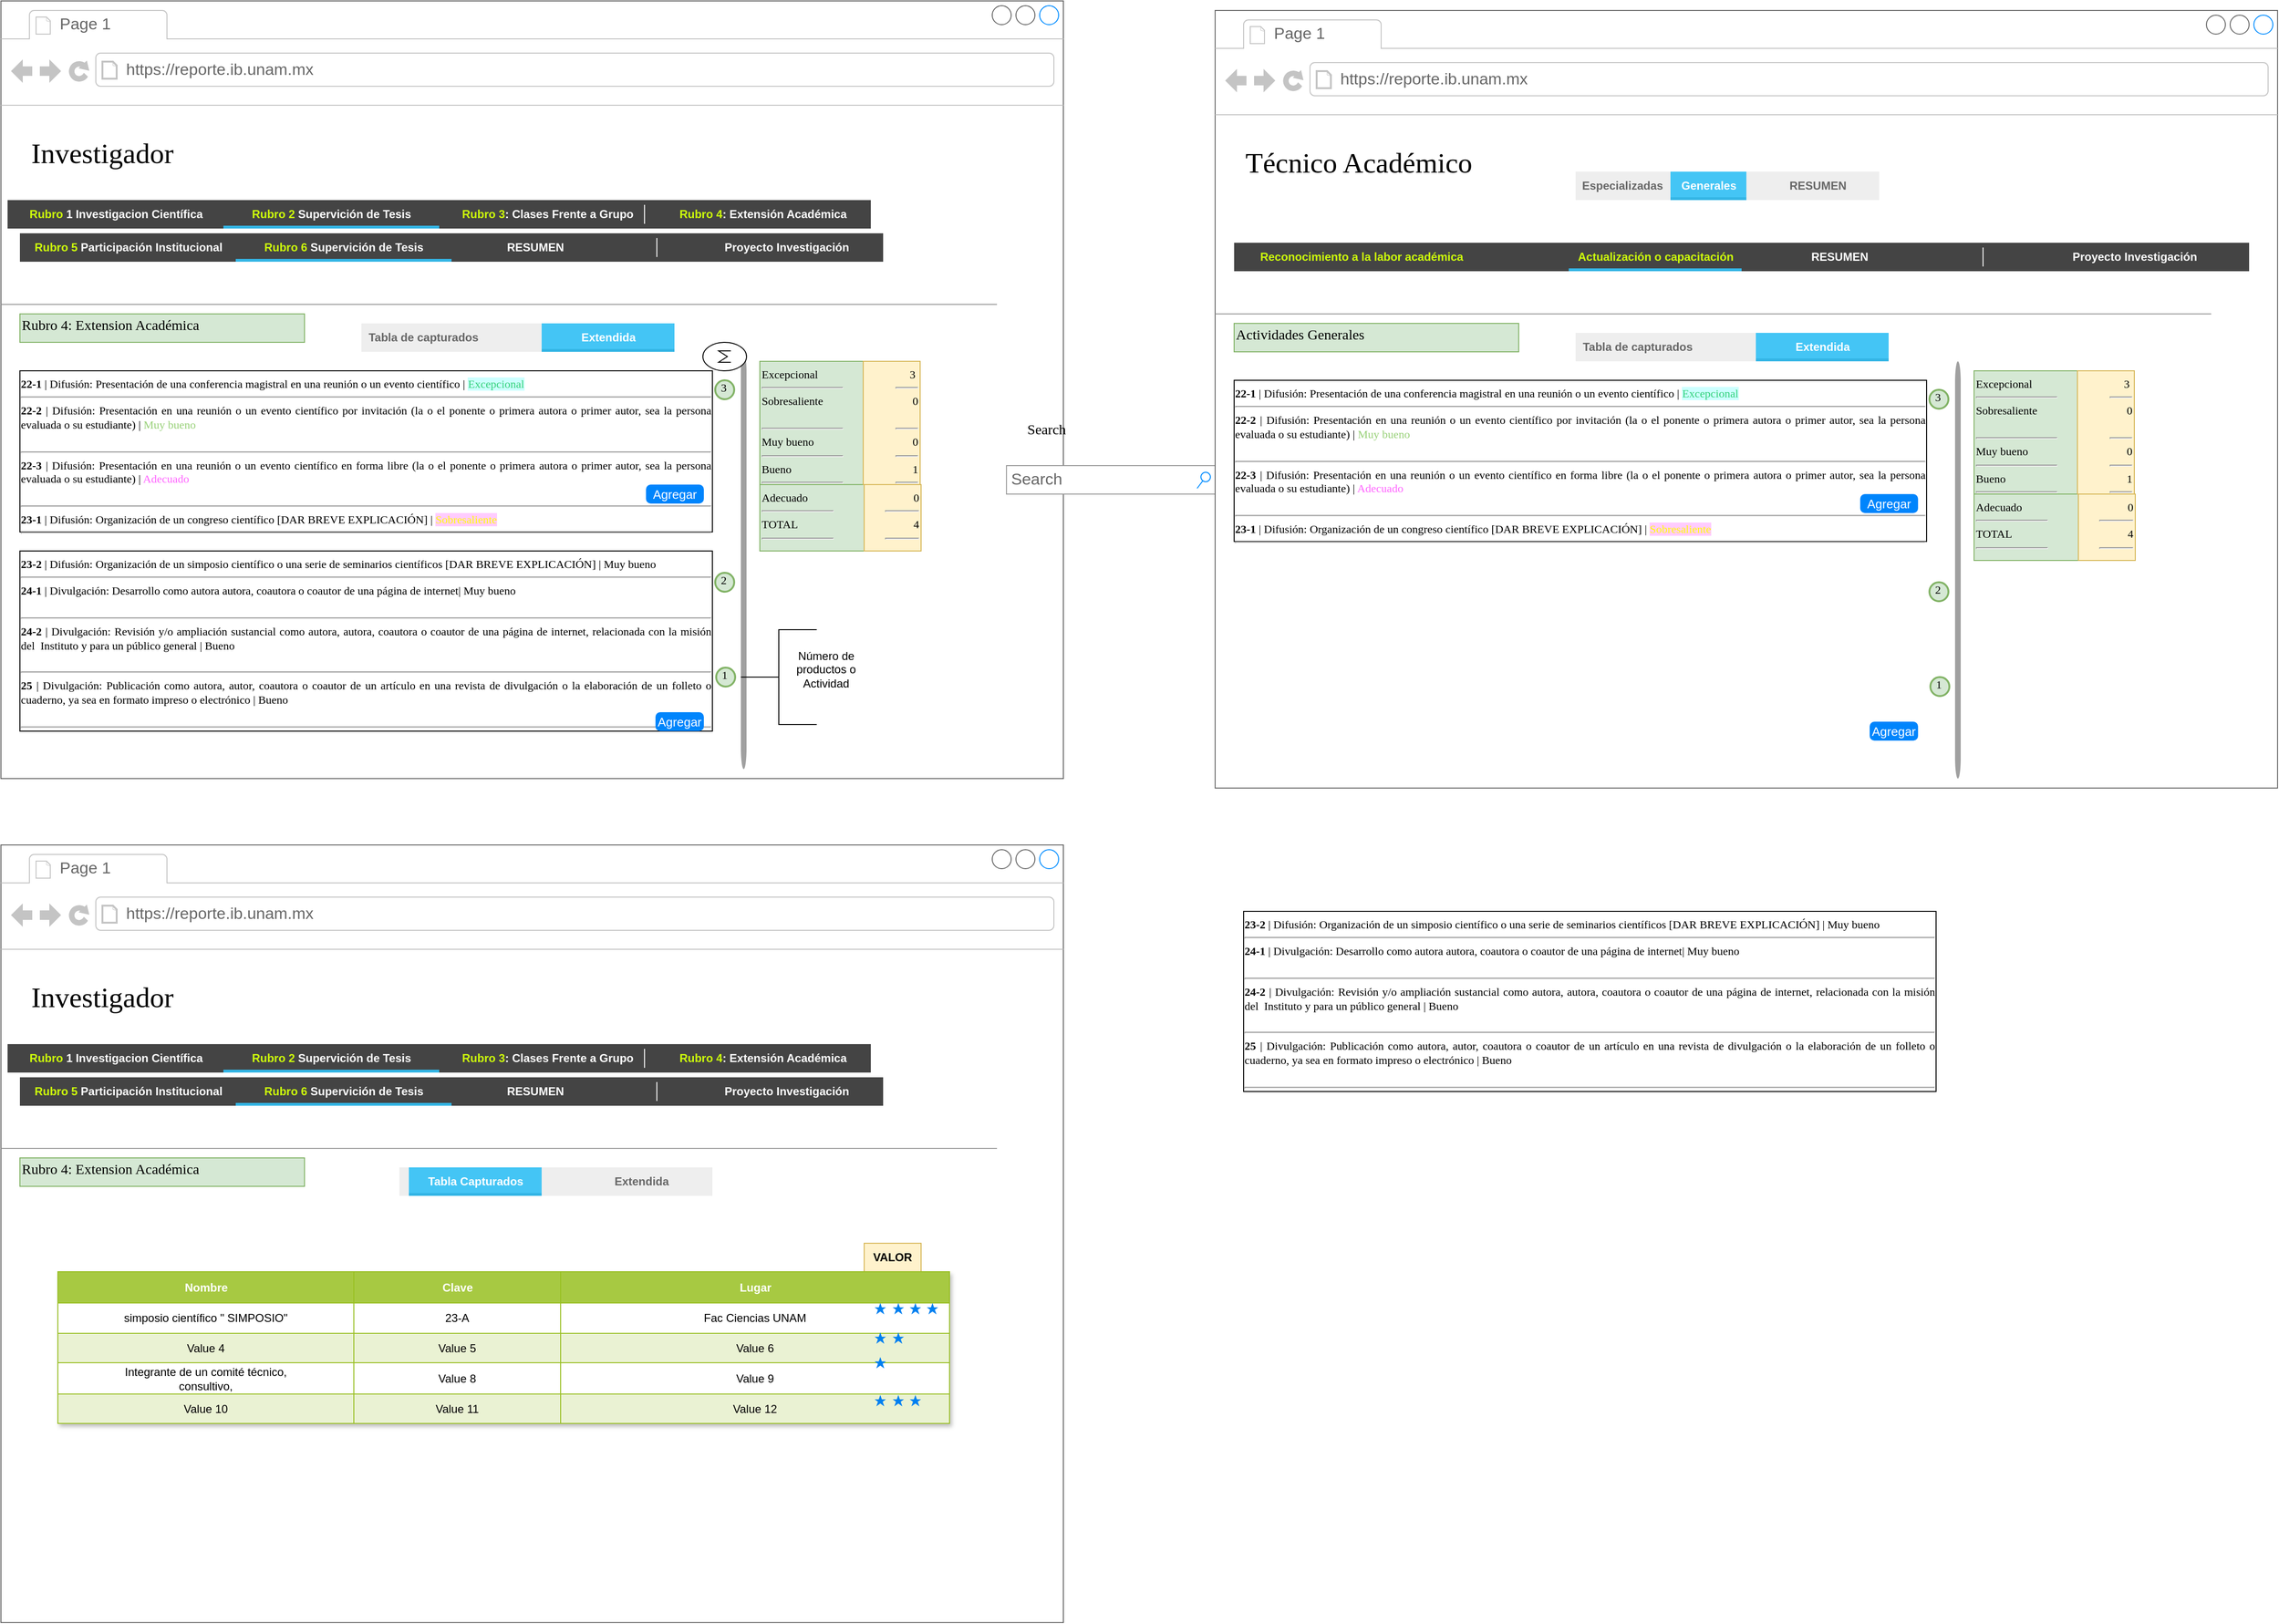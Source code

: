 <mxfile version="24.5.5" type="github">
  <diagram name="Page-1" id="2cc2dc42-3aac-f2a9-1cec-7a8b7cbee084">
    <mxGraphModel dx="1912" dy="1059" grid="1" gridSize="10" guides="1" tooltips="1" connect="1" arrows="1" fold="1" page="1" pageScale="1" pageWidth="1100" pageHeight="850" background="#ffffff" math="0" shadow="0">
      <root>
        <mxCell id="0" />
        <mxCell id="1" parent="0" />
        <mxCell id="Z7vsen4MkyStElyQ_sz2-63" value="" style="strokeWidth=1;shadow=0;dashed=0;align=center;html=1;shape=mxgraph.mockup.containers.browserWindow;rSize=0;strokeColor=#666666;mainText=,;recursiveResize=0;rounded=0;labelBackgroundColor=none;fontFamily=Verdana;fontSize=12;fillColor=none;" vertex="1" parent="1">
          <mxGeometry x="160" y="1100" width="1120" height="820" as="geometry" />
        </mxCell>
        <mxCell id="Z7vsen4MkyStElyQ_sz2-64" value="Page 1" style="strokeWidth=1;shadow=0;dashed=0;align=center;html=1;shape=mxgraph.mockup.containers.anchor;fontSize=17;fontColor=#666666;align=left;" vertex="1" parent="Z7vsen4MkyStElyQ_sz2-63">
          <mxGeometry x="60" y="12" width="110" height="26" as="geometry" />
        </mxCell>
        <mxCell id="Z7vsen4MkyStElyQ_sz2-65" value="https://reporte.ib.unam.mx" style="strokeWidth=1;shadow=0;dashed=0;align=center;html=1;shape=mxgraph.mockup.containers.anchor;rSize=0;fontSize=17;fontColor=#666666;align=left;" vertex="1" parent="Z7vsen4MkyStElyQ_sz2-63">
          <mxGeometry x="130" y="60" width="250" height="26" as="geometry" />
        </mxCell>
        <mxCell id="Z7vsen4MkyStElyQ_sz2-66" value="Investigador" style="text;html=1;points=[];align=left;verticalAlign=top;spacingTop=-4;fontSize=30;fontFamily=Verdana" vertex="1" parent="Z7vsen4MkyStElyQ_sz2-63">
          <mxGeometry x="30" y="140" width="340" height="50" as="geometry" />
        </mxCell>
        <mxCell id="Z7vsen4MkyStElyQ_sz2-67" value="" style="verticalLabelPosition=bottom;shadow=0;dashed=0;align=center;html=1;verticalAlign=top;strokeWidth=1;shape=mxgraph.mockup.markup.line;strokeColor=#999999;rounded=0;labelBackgroundColor=none;fillColor=#ffffff;fontFamily=Verdana;fontSize=12;fontColor=#000000;" vertex="1" parent="Z7vsen4MkyStElyQ_sz2-63">
          <mxGeometry y="310" width="1050" height="20" as="geometry" />
        </mxCell>
        <mxCell id="Z7vsen4MkyStElyQ_sz2-68" value="Rubro 4: Extension Académica" style="text;html=1;points=[];align=left;verticalAlign=top;spacingTop=-4;fontSize=15;fontFamily=Verdana;fillColor=#d5e8d4;strokeColor=#82b366;" vertex="1" parent="Z7vsen4MkyStElyQ_sz2-63">
          <mxGeometry x="20" y="330" width="300" height="30" as="geometry" />
        </mxCell>
        <mxCell id="Z7vsen4MkyStElyQ_sz2-70" value="" style="strokeWidth=1;html=1;shadow=0;dashed=0;shape=mxgraph.android.rrect;rSize=0;fillColor=#444444;strokeColor=none;" vertex="1" parent="Z7vsen4MkyStElyQ_sz2-63">
          <mxGeometry x="7" y="210" width="910" height="30" as="geometry" />
        </mxCell>
        <mxCell id="Z7vsen4MkyStElyQ_sz2-71" value="&lt;font color=&quot;#ceff0a&quot;&gt;Rubro&lt;/font&gt; 1 Investigacion Científica" style="strokeWidth=1;html=1;shadow=0;dashed=0;shape=mxgraph.android.anchor;fontStyle=1;fontColor=#ffffff;" vertex="1" parent="Z7vsen4MkyStElyQ_sz2-70">
          <mxGeometry width="227.5" height="30" as="geometry" />
        </mxCell>
        <mxCell id="Z7vsen4MkyStElyQ_sz2-72" value="&lt;font color=&quot;#ceff0a&quot;&gt;Rubro 2&lt;/font&gt; Supervición de Tesis" style="strokeWidth=1;html=1;shadow=0;dashed=0;shape=mxgraph.android.rrect;rSize=0;fontStyle=1;fillColor=none;strokeColor=none;fontColor=#ffffff;" vertex="1" parent="Z7vsen4MkyStElyQ_sz2-70">
          <mxGeometry x="227.5" width="227.5" height="30" as="geometry" />
        </mxCell>
        <mxCell id="Z7vsen4MkyStElyQ_sz2-73" value="" style="strokeWidth=1;html=1;shadow=0;dashed=0;shape=mxgraph.android.rrect;rSize=0;fillColor=#33b5e5;strokeColor=none;" vertex="1" parent="Z7vsen4MkyStElyQ_sz2-72">
          <mxGeometry y="27" width="227.5" height="3" as="geometry" />
        </mxCell>
        <mxCell id="Z7vsen4MkyStElyQ_sz2-74" value="&lt;font color=&quot;#ceff0a&quot;&gt;Rubro 3&lt;/font&gt;: Clases Frente a Grupo" style="strokeWidth=1;html=1;shadow=0;dashed=0;shape=mxgraph.android.anchor;fontStyle=1;fontColor=#ffffff;" vertex="1" parent="Z7vsen4MkyStElyQ_sz2-70">
          <mxGeometry x="455.0" width="227.5" height="30" as="geometry" />
        </mxCell>
        <mxCell id="Z7vsen4MkyStElyQ_sz2-75" value="&lt;font color=&quot;#ceff0a&quot;&gt;Rubro 4&lt;/font&gt;: Extensión Académica" style="strokeWidth=1;html=1;shadow=0;dashed=0;shape=mxgraph.android.anchor;fontStyle=1;fontColor=#ffffff;fillColor=#3399FF;gradientColor=none;strokeColor=default;fillStyle=dots;" vertex="1" parent="Z7vsen4MkyStElyQ_sz2-70">
          <mxGeometry x="682.5" width="227.5" height="30" as="geometry" />
        </mxCell>
        <mxCell id="Z7vsen4MkyStElyQ_sz2-76" value="" style="shape=line;strokeColor=#ffffff;direction=south;" vertex="1" parent="Z7vsen4MkyStElyQ_sz2-70">
          <mxGeometry x="646.838" y="5" width="49.189" height="20" as="geometry" />
        </mxCell>
        <mxCell id="Z7vsen4MkyStElyQ_sz2-77" value="" style="strokeWidth=1;html=1;shadow=0;dashed=0;shape=mxgraph.android.rrect;rSize=0;fillColor=#444444;strokeColor=none;" vertex="1" parent="Z7vsen4MkyStElyQ_sz2-63">
          <mxGeometry x="20" y="245" width="910" height="30" as="geometry" />
        </mxCell>
        <mxCell id="Z7vsen4MkyStElyQ_sz2-78" value="&lt;font color=&quot;#ceff0a&quot;&gt;Rubro 5&lt;/font&gt; Participación Institucional " style="strokeWidth=1;html=1;shadow=0;dashed=0;shape=mxgraph.android.anchor;fontStyle=1;fontColor=#ffffff;" vertex="1" parent="Z7vsen4MkyStElyQ_sz2-77">
          <mxGeometry width="227.5" height="30" as="geometry" />
        </mxCell>
        <mxCell id="Z7vsen4MkyStElyQ_sz2-79" value="&lt;font color=&quot;#ceff0a&quot;&gt;Rubro 6&lt;/font&gt; Supervición de Tesis" style="strokeWidth=1;html=1;shadow=0;dashed=0;shape=mxgraph.android.rrect;rSize=0;fontStyle=1;fillColor=none;strokeColor=none;fontColor=#ffffff;" vertex="1" parent="Z7vsen4MkyStElyQ_sz2-77">
          <mxGeometry x="227.5" width="227.5" height="30" as="geometry" />
        </mxCell>
        <mxCell id="Z7vsen4MkyStElyQ_sz2-80" value="" style="strokeWidth=1;html=1;shadow=0;dashed=0;shape=mxgraph.android.rrect;rSize=0;fillColor=#33b5e5;strokeColor=none;" vertex="1" parent="Z7vsen4MkyStElyQ_sz2-79">
          <mxGeometry y="27" width="227.5" height="3" as="geometry" />
        </mxCell>
        <mxCell id="Z7vsen4MkyStElyQ_sz2-81" value="RESUMEN" style="strokeWidth=1;html=1;shadow=0;dashed=0;shape=mxgraph.android.anchor;fontStyle=1;fontColor=#ffffff;" vertex="1" parent="Z7vsen4MkyStElyQ_sz2-77">
          <mxGeometry x="455" width="175" height="30" as="geometry" />
        </mxCell>
        <mxCell id="Z7vsen4MkyStElyQ_sz2-82" value="" style="strokeWidth=1;html=1;shadow=0;dashed=0;shape=mxgraph.android.anchor;fontStyle=1;fontColor=#ffffff;" vertex="1" parent="Z7vsen4MkyStElyQ_sz2-77">
          <mxGeometry x="682.5" width="227.5" height="30" as="geometry" />
        </mxCell>
        <mxCell id="Z7vsen4MkyStElyQ_sz2-83" value="" style="shape=line;strokeColor=#ffffff;direction=south;" vertex="1" parent="Z7vsen4MkyStElyQ_sz2-77">
          <mxGeometry x="646.838" y="5" width="49.189" height="20" as="geometry" />
        </mxCell>
        <mxCell id="Z7vsen4MkyStElyQ_sz2-84" value="Proyecto Investigación" style="strokeWidth=1;html=1;shadow=0;dashed=0;shape=mxgraph.android.anchor;fontStyle=1;fontColor=#ffffff;" vertex="1" parent="Z7vsen4MkyStElyQ_sz2-77">
          <mxGeometry x="720" width="175" height="30" as="geometry" />
        </mxCell>
        <mxCell id="Z7vsen4MkyStElyQ_sz2-96" value="" style="strokeWidth=1;html=1;shadow=0;dashed=0;shape=mxgraph.android.rrect;rSize=0;fillColor=#eeeeee;strokeColor=none;" vertex="1" parent="Z7vsen4MkyStElyQ_sz2-63">
          <mxGeometry x="420" y="340" width="330" height="30" as="geometry" />
        </mxCell>
        <mxCell id="Z7vsen4MkyStElyQ_sz2-97" value="Extendida" style="strokeWidth=1;html=1;shadow=0;dashed=0;shape=mxgraph.android.anchor;fontStyle=1;fontColor=#666666;" vertex="1" parent="Z7vsen4MkyStElyQ_sz2-96">
          <mxGeometry x="190" width="130" height="30" as="geometry" />
        </mxCell>
        <mxCell id="Z7vsen4MkyStElyQ_sz2-100" value="" style="strokeWidth=1;html=1;shadow=0;dashed=0;shape=mxgraph.android.anchor;fontStyle=1;fontColor=#666666;" vertex="1" parent="Z7vsen4MkyStElyQ_sz2-96">
          <mxGeometry x="165.0" width="82.5" height="30" as="geometry" />
        </mxCell>
        <mxCell id="Z7vsen4MkyStElyQ_sz2-101" value="" style="strokeWidth=1;html=1;shadow=0;dashed=0;shape=mxgraph.android.anchor;fontStyle=1;fontColor=#666666;" vertex="1" parent="Z7vsen4MkyStElyQ_sz2-96">
          <mxGeometry x="247.5" width="82.5" height="30" as="geometry" />
        </mxCell>
        <mxCell id="Z7vsen4MkyStElyQ_sz2-98" value="Tabla Capturados" style="strokeWidth=1;html=1;shadow=0;dashed=0;shape=mxgraph.android.rrect;rSize=0;fontStyle=1;fillColor=#44c5f5;strokeColor=none;fontColor=#ffffff;" vertex="1" parent="Z7vsen4MkyStElyQ_sz2-96">
          <mxGeometry x="10" width="140" height="30" as="geometry" />
        </mxCell>
        <mxCell id="Z7vsen4MkyStElyQ_sz2-99" value="" style="strokeWidth=1;html=1;shadow=0;dashed=0;shape=mxgraph.android.rrect;rSize=0;fillColor=#33b5e5;strokeColor=none;" vertex="1" parent="Z7vsen4MkyStElyQ_sz2-98">
          <mxGeometry y="27" width="140" height="3" as="geometry" />
        </mxCell>
        <mxCell id="Z7vsen4MkyStElyQ_sz2-226" value="VALOR" style="text;html=1;align=center;verticalAlign=middle;whiteSpace=wrap;rounded=0;fontStyle=1;fillColor=#fff2cc;strokeColor=#d6b656;" vertex="1" parent="Z7vsen4MkyStElyQ_sz2-63">
          <mxGeometry x="910" y="420" width="60" height="30" as="geometry" />
        </mxCell>
        <mxCell id="Z7vsen4MkyStElyQ_sz2-140" value="Assets" style="childLayout=tableLayout;recursiveResize=0;strokeColor=#98bf21;fillColor=#A7C942;shadow=1;" vertex="1" parent="1">
          <mxGeometry x="220" y="1550" width="940" height="160" as="geometry" />
        </mxCell>
        <mxCell id="Z7vsen4MkyStElyQ_sz2-141" style="shape=tableRow;horizontal=0;startSize=0;swimlaneHead=0;swimlaneBody=0;top=0;left=0;bottom=0;right=0;dropTarget=0;collapsible=0;recursiveResize=0;expand=0;fontStyle=0;strokeColor=inherit;fillColor=#ffffff;" vertex="1" parent="Z7vsen4MkyStElyQ_sz2-140">
          <mxGeometry width="940" height="33" as="geometry" />
        </mxCell>
        <mxCell id="Z7vsen4MkyStElyQ_sz2-142" value="Nombre" style="connectable=0;recursiveResize=0;strokeColor=inherit;fillColor=#A7C942;align=center;fontStyle=1;fontColor=#FFFFFF;html=1;" vertex="1" parent="Z7vsen4MkyStElyQ_sz2-141">
          <mxGeometry width="312" height="33" as="geometry">
            <mxRectangle width="312" height="33" as="alternateBounds" />
          </mxGeometry>
        </mxCell>
        <mxCell id="Z7vsen4MkyStElyQ_sz2-143" value="Clave " style="connectable=0;recursiveResize=0;strokeColor=inherit;fillColor=#A7C942;align=center;fontStyle=1;fontColor=#FFFFFF;html=1;" vertex="1" parent="Z7vsen4MkyStElyQ_sz2-141">
          <mxGeometry x="312" width="218" height="33" as="geometry">
            <mxRectangle width="218" height="33" as="alternateBounds" />
          </mxGeometry>
        </mxCell>
        <mxCell id="Z7vsen4MkyStElyQ_sz2-144" value="Lugar" style="connectable=0;recursiveResize=0;strokeColor=inherit;fillColor=#A7C942;align=center;fontStyle=1;fontColor=#FFFFFF;html=1;" vertex="1" parent="Z7vsen4MkyStElyQ_sz2-141">
          <mxGeometry x="530" width="410" height="33" as="geometry">
            <mxRectangle width="410" height="33" as="alternateBounds" />
          </mxGeometry>
        </mxCell>
        <mxCell id="Z7vsen4MkyStElyQ_sz2-145" value="" style="shape=tableRow;horizontal=0;startSize=0;swimlaneHead=0;swimlaneBody=0;top=0;left=0;bottom=0;right=0;dropTarget=0;collapsible=0;recursiveResize=0;expand=0;fontStyle=0;strokeColor=inherit;fillColor=#ffffff;" vertex="1" parent="Z7vsen4MkyStElyQ_sz2-140">
          <mxGeometry y="33" width="940" height="32" as="geometry" />
        </mxCell>
        <mxCell id="Z7vsen4MkyStElyQ_sz2-146" value="simposio científico &quot; SIMPOSIO&quot;" style="connectable=0;recursiveResize=0;strokeColor=inherit;fillColor=inherit;align=center;whiteSpace=wrap;html=1;" vertex="1" parent="Z7vsen4MkyStElyQ_sz2-145">
          <mxGeometry width="312" height="32" as="geometry">
            <mxRectangle width="312" height="32" as="alternateBounds" />
          </mxGeometry>
        </mxCell>
        <mxCell id="Z7vsen4MkyStElyQ_sz2-147" value="23-A" style="connectable=0;recursiveResize=0;strokeColor=inherit;fillColor=inherit;align=center;whiteSpace=wrap;html=1;" vertex="1" parent="Z7vsen4MkyStElyQ_sz2-145">
          <mxGeometry x="312" width="218" height="32" as="geometry">
            <mxRectangle width="218" height="32" as="alternateBounds" />
          </mxGeometry>
        </mxCell>
        <mxCell id="Z7vsen4MkyStElyQ_sz2-148" value="Fac Ciencias UNAM" style="connectable=0;recursiveResize=0;strokeColor=inherit;fillColor=inherit;align=center;whiteSpace=wrap;html=1;" vertex="1" parent="Z7vsen4MkyStElyQ_sz2-145">
          <mxGeometry x="530" width="410" height="32" as="geometry">
            <mxRectangle width="410" height="32" as="alternateBounds" />
          </mxGeometry>
        </mxCell>
        <mxCell id="Z7vsen4MkyStElyQ_sz2-149" value="" style="shape=tableRow;horizontal=0;startSize=0;swimlaneHead=0;swimlaneBody=0;top=0;left=0;bottom=0;right=0;dropTarget=0;collapsible=0;recursiveResize=0;expand=0;fontStyle=1;strokeColor=inherit;fillColor=#EAF2D3;" vertex="1" parent="Z7vsen4MkyStElyQ_sz2-140">
          <mxGeometry y="65" width="940" height="31" as="geometry" />
        </mxCell>
        <mxCell id="Z7vsen4MkyStElyQ_sz2-150" value="Value 4" style="connectable=0;recursiveResize=0;strokeColor=inherit;fillColor=inherit;whiteSpace=wrap;html=1;" vertex="1" parent="Z7vsen4MkyStElyQ_sz2-149">
          <mxGeometry width="312" height="31" as="geometry">
            <mxRectangle width="312" height="31" as="alternateBounds" />
          </mxGeometry>
        </mxCell>
        <mxCell id="Z7vsen4MkyStElyQ_sz2-151" value="Value 5" style="connectable=0;recursiveResize=0;strokeColor=inherit;fillColor=inherit;whiteSpace=wrap;html=1;" vertex="1" parent="Z7vsen4MkyStElyQ_sz2-149">
          <mxGeometry x="312" width="218" height="31" as="geometry">
            <mxRectangle width="218" height="31" as="alternateBounds" />
          </mxGeometry>
        </mxCell>
        <mxCell id="Z7vsen4MkyStElyQ_sz2-152" value="Value 6" style="connectable=0;recursiveResize=0;strokeColor=inherit;fillColor=inherit;whiteSpace=wrap;html=1;" vertex="1" parent="Z7vsen4MkyStElyQ_sz2-149">
          <mxGeometry x="530" width="410" height="31" as="geometry">
            <mxRectangle width="410" height="31" as="alternateBounds" />
          </mxGeometry>
        </mxCell>
        <mxCell id="Z7vsen4MkyStElyQ_sz2-153" value="" style="shape=tableRow;horizontal=0;startSize=0;swimlaneHead=0;swimlaneBody=0;top=0;left=0;bottom=0;right=0;dropTarget=0;collapsible=0;recursiveResize=0;expand=0;fontStyle=0;strokeColor=inherit;fillColor=#ffffff;" vertex="1" parent="Z7vsen4MkyStElyQ_sz2-140">
          <mxGeometry y="96" width="940" height="33" as="geometry" />
        </mxCell>
        <mxCell id="Z7vsen4MkyStElyQ_sz2-154" value="Integrante de un comité técnico,&lt;br&gt;consultivo," style="connectable=0;recursiveResize=0;strokeColor=inherit;fillColor=inherit;fontStyle=0;align=center;whiteSpace=wrap;html=1;" vertex="1" parent="Z7vsen4MkyStElyQ_sz2-153">
          <mxGeometry width="312" height="33" as="geometry">
            <mxRectangle width="312" height="33" as="alternateBounds" />
          </mxGeometry>
        </mxCell>
        <mxCell id="Z7vsen4MkyStElyQ_sz2-155" value="Value 8" style="connectable=0;recursiveResize=0;strokeColor=inherit;fillColor=inherit;fontStyle=0;align=center;whiteSpace=wrap;html=1;" vertex="1" parent="Z7vsen4MkyStElyQ_sz2-153">
          <mxGeometry x="312" width="218" height="33" as="geometry">
            <mxRectangle width="218" height="33" as="alternateBounds" />
          </mxGeometry>
        </mxCell>
        <mxCell id="Z7vsen4MkyStElyQ_sz2-156" value="Value 9" style="connectable=0;recursiveResize=0;strokeColor=inherit;fillColor=inherit;fontStyle=0;align=center;whiteSpace=wrap;html=1;" vertex="1" parent="Z7vsen4MkyStElyQ_sz2-153">
          <mxGeometry x="530" width="410" height="33" as="geometry">
            <mxRectangle width="410" height="33" as="alternateBounds" />
          </mxGeometry>
        </mxCell>
        <mxCell id="Z7vsen4MkyStElyQ_sz2-157" value="" style="shape=tableRow;horizontal=0;startSize=0;swimlaneHead=0;swimlaneBody=0;top=0;left=0;bottom=0;right=0;dropTarget=0;collapsible=0;recursiveResize=0;expand=0;fontStyle=1;strokeColor=inherit;fillColor=#EAF2D3;" vertex="1" parent="Z7vsen4MkyStElyQ_sz2-140">
          <mxGeometry y="129" width="940" height="31" as="geometry" />
        </mxCell>
        <mxCell id="Z7vsen4MkyStElyQ_sz2-158" value="Value 10" style="connectable=0;recursiveResize=0;strokeColor=inherit;fillColor=inherit;whiteSpace=wrap;html=1;" vertex="1" parent="Z7vsen4MkyStElyQ_sz2-157">
          <mxGeometry width="312" height="31" as="geometry">
            <mxRectangle width="312" height="31" as="alternateBounds" />
          </mxGeometry>
        </mxCell>
        <mxCell id="Z7vsen4MkyStElyQ_sz2-159" value="Value 11" style="connectable=0;recursiveResize=0;strokeColor=inherit;fillColor=inherit;whiteSpace=wrap;html=1;" vertex="1" parent="Z7vsen4MkyStElyQ_sz2-157">
          <mxGeometry x="312" width="218" height="31" as="geometry">
            <mxRectangle width="218" height="31" as="alternateBounds" />
          </mxGeometry>
        </mxCell>
        <mxCell id="Z7vsen4MkyStElyQ_sz2-160" value="Value 12" style="connectable=0;recursiveResize=0;strokeColor=inherit;fillColor=inherit;whiteSpace=wrap;html=1;" vertex="1" parent="Z7vsen4MkyStElyQ_sz2-157">
          <mxGeometry x="530" width="410" height="31" as="geometry">
            <mxRectangle width="410" height="31" as="alternateBounds" />
          </mxGeometry>
        </mxCell>
        <mxCell id="7026571954dc6520-1" value="" style="strokeWidth=1;shadow=0;dashed=0;align=center;html=1;shape=mxgraph.mockup.containers.browserWindow;rSize=0;strokeColor=#666666;mainText=,;recursiveResize=0;rounded=0;labelBackgroundColor=none;fontFamily=Verdana;fontSize=12;fillColor=none;" parent="1" vertex="1">
          <mxGeometry x="160" y="210" width="1120" height="820" as="geometry" />
        </mxCell>
        <mxCell id="7026571954dc6520-2" value="Page 1" style="strokeWidth=1;shadow=0;dashed=0;align=center;html=1;shape=mxgraph.mockup.containers.anchor;fontSize=17;fontColor=#666666;align=left;" parent="7026571954dc6520-1" vertex="1">
          <mxGeometry x="60" y="12" width="110" height="26" as="geometry" />
        </mxCell>
        <mxCell id="7026571954dc6520-3" value="https://reporte.ib.unam.mx" style="strokeWidth=1;shadow=0;dashed=0;align=center;html=1;shape=mxgraph.mockup.containers.anchor;rSize=0;fontSize=17;fontColor=#666666;align=left;" parent="7026571954dc6520-1" vertex="1">
          <mxGeometry x="130" y="60" width="250" height="26" as="geometry" />
        </mxCell>
        <mxCell id="7026571954dc6520-4" value="Investigador" style="text;html=1;points=[];align=left;verticalAlign=top;spacingTop=-4;fontSize=30;fontFamily=Verdana" parent="7026571954dc6520-1" vertex="1">
          <mxGeometry x="30" y="140" width="340" height="50" as="geometry" />
        </mxCell>
        <mxCell id="7026571954dc6520-15" value="" style="verticalLabelPosition=bottom;shadow=0;dashed=0;align=center;html=1;verticalAlign=top;strokeWidth=1;shape=mxgraph.mockup.markup.line;strokeColor=#999999;rounded=0;labelBackgroundColor=none;fillColor=#ffffff;fontFamily=Verdana;fontSize=12;fontColor=#000000;" parent="7026571954dc6520-1" vertex="1">
          <mxGeometry y="310" width="1050" height="20" as="geometry" />
        </mxCell>
        <mxCell id="7026571954dc6520-16" value="Rubro 4: Extension Académica" style="text;html=1;points=[];align=left;verticalAlign=top;spacingTop=-4;fontSize=15;fontFamily=Verdana;fillColor=#d5e8d4;strokeColor=#82b366;" parent="7026571954dc6520-1" vertex="1">
          <mxGeometry x="20" y="330" width="300" height="30" as="geometry" />
        </mxCell>
        <mxCell id="7026571954dc6520-33" value="&lt;div style=&quot;text-align: justify&quot;&gt;&lt;b&gt;22-1&lt;/b&gt; | Difusión: Presentación de una conferencia magistral en una reunión o un evento científico | &lt;font style=&quot;background-color: rgb(204, 255, 255);&quot; color=&quot;#33d17a&quot;&gt;Excepcional &lt;/font&gt;&lt;br&gt;&lt;/div&gt;&lt;div style=&quot;text-align: justify&quot;&gt;&lt;hr id=&quot;null&quot; style=&quot;text-align: justify&quot;&gt;&lt;span&gt;&lt;div style=&quot;text-align: justify&quot;&gt;&lt;b&gt;22-2&lt;/b&gt; | Difusión: Presentación en una reunión o un evento científico por invitación (la o el ponente o primera autora o primer autor, sea la persona evaluada o su estudiante) | &lt;font color=&quot;#97d077&quot;&gt;Muy bueno&lt;/font&gt;&lt;br&gt;&lt;br&gt;&lt;/div&gt;&lt;/span&gt;&lt;/div&gt;&lt;hr id=&quot;null&quot; style=&quot;text-align: justify&quot;&gt;&lt;span&gt;&lt;div style=&quot;text-align: justify&quot;&gt;&lt;span&gt;&lt;b&gt;22-3&lt;/b&gt; | Difusión: Presentación en una reunión o un evento científico en forma libre (la o el ponente o primera autora o primer autor, sea la persona evaluada o su estudiante) | &lt;font color=&quot;#ff66ff&quot;&gt;Adecuado&lt;/font&gt;&lt;br&gt;&lt;br&gt;&lt;/span&gt;&lt;/div&gt;&lt;/span&gt;&lt;hr id=&quot;null&quot; style=&quot;text-align: justify&quot;&gt;&lt;span&gt;&lt;div style=&quot;text-align: justify&quot;&gt;&lt;b&gt;23-1&lt;/b&gt; | Difusión: Organización de un congreso científico [DAR BREVE EXPLICACIÓN] | &lt;font style=&quot;background-color: rgb(255, 204, 255);&quot; color=&quot;#ffff00&quot;&gt;Sobresaliente&lt;/font&gt;&lt;br&gt;&lt;/div&gt;&lt;/span&gt;&lt;hr id=&quot;null&quot; style=&quot;text-align: left&quot;&gt;" style="whiteSpace=wrap;html=1;rounded=0;shadow=0;labelBackgroundColor=none;strokeWidth=1;fontFamily=Verdana;fontSize=12;align=center;verticalAlign=top;" parent="7026571954dc6520-1" vertex="1">
          <mxGeometry x="20" y="390" width="730" height="170" as="geometry" />
        </mxCell>
        <mxCell id="Z7vsen4MkyStElyQ_sz2-1" value="" style="strokeWidth=1;html=1;shadow=0;dashed=0;shape=mxgraph.android.rrect;rSize=0;fillColor=#444444;strokeColor=none;" vertex="1" parent="7026571954dc6520-1">
          <mxGeometry x="7" y="210" width="910" height="30" as="geometry" />
        </mxCell>
        <mxCell id="Z7vsen4MkyStElyQ_sz2-2" value="&lt;font color=&quot;#ceff0a&quot;&gt;Rubro&lt;/font&gt; 1 Investigacion Científica" style="strokeWidth=1;html=1;shadow=0;dashed=0;shape=mxgraph.android.anchor;fontStyle=1;fontColor=#ffffff;" vertex="1" parent="Z7vsen4MkyStElyQ_sz2-1">
          <mxGeometry width="227.5" height="30" as="geometry" />
        </mxCell>
        <mxCell id="Z7vsen4MkyStElyQ_sz2-3" value="&lt;font color=&quot;#ceff0a&quot;&gt;Rubro 2&lt;/font&gt; Supervición de Tesis" style="strokeWidth=1;html=1;shadow=0;dashed=0;shape=mxgraph.android.rrect;rSize=0;fontStyle=1;fillColor=none;strokeColor=none;fontColor=#ffffff;" vertex="1" parent="Z7vsen4MkyStElyQ_sz2-1">
          <mxGeometry x="227.5" width="227.5" height="30" as="geometry" />
        </mxCell>
        <mxCell id="Z7vsen4MkyStElyQ_sz2-4" value="" style="strokeWidth=1;html=1;shadow=0;dashed=0;shape=mxgraph.android.rrect;rSize=0;fillColor=#33b5e5;strokeColor=none;" vertex="1" parent="Z7vsen4MkyStElyQ_sz2-3">
          <mxGeometry y="27" width="227.5" height="3" as="geometry" />
        </mxCell>
        <mxCell id="Z7vsen4MkyStElyQ_sz2-5" value="&lt;font color=&quot;#ceff0a&quot;&gt;Rubro 3&lt;/font&gt;: Clases Frente a Grupo" style="strokeWidth=1;html=1;shadow=0;dashed=0;shape=mxgraph.android.anchor;fontStyle=1;fontColor=#ffffff;" vertex="1" parent="Z7vsen4MkyStElyQ_sz2-1">
          <mxGeometry x="455.0" width="227.5" height="30" as="geometry" />
        </mxCell>
        <mxCell id="Z7vsen4MkyStElyQ_sz2-6" value="&lt;font color=&quot;#ceff0a&quot;&gt;Rubro 4&lt;/font&gt;: Extensión Académica" style="strokeWidth=1;html=1;shadow=0;dashed=0;shape=mxgraph.android.anchor;fontStyle=1;fontColor=#ffffff;fillColor=#3399FF;gradientColor=none;strokeColor=default;fillStyle=dots;" vertex="1" parent="Z7vsen4MkyStElyQ_sz2-1">
          <mxGeometry x="682.5" width="227.5" height="30" as="geometry" />
        </mxCell>
        <mxCell id="Z7vsen4MkyStElyQ_sz2-7" value="" style="shape=line;strokeColor=#ffffff;direction=south;" vertex="1" parent="Z7vsen4MkyStElyQ_sz2-1">
          <mxGeometry x="646.838" y="5" width="49.189" height="20" as="geometry" />
        </mxCell>
        <mxCell id="Z7vsen4MkyStElyQ_sz2-11" value="" style="strokeWidth=1;html=1;shadow=0;dashed=0;shape=mxgraph.android.rrect;rSize=0;fillColor=#444444;strokeColor=none;" vertex="1" parent="7026571954dc6520-1">
          <mxGeometry x="20" y="245" width="910" height="30" as="geometry" />
        </mxCell>
        <mxCell id="Z7vsen4MkyStElyQ_sz2-12" value="&lt;font color=&quot;#ceff0a&quot;&gt;Rubro 5&lt;/font&gt; Participación Institucional " style="strokeWidth=1;html=1;shadow=0;dashed=0;shape=mxgraph.android.anchor;fontStyle=1;fontColor=#ffffff;" vertex="1" parent="Z7vsen4MkyStElyQ_sz2-11">
          <mxGeometry width="227.5" height="30" as="geometry" />
        </mxCell>
        <mxCell id="Z7vsen4MkyStElyQ_sz2-13" value="&lt;font color=&quot;#ceff0a&quot;&gt;Rubro 6&lt;/font&gt; Supervición de Tesis" style="strokeWidth=1;html=1;shadow=0;dashed=0;shape=mxgraph.android.rrect;rSize=0;fontStyle=1;fillColor=none;strokeColor=none;fontColor=#ffffff;" vertex="1" parent="Z7vsen4MkyStElyQ_sz2-11">
          <mxGeometry x="227.5" width="227.5" height="30" as="geometry" />
        </mxCell>
        <mxCell id="Z7vsen4MkyStElyQ_sz2-14" value="" style="strokeWidth=1;html=1;shadow=0;dashed=0;shape=mxgraph.android.rrect;rSize=0;fillColor=#33b5e5;strokeColor=none;" vertex="1" parent="Z7vsen4MkyStElyQ_sz2-13">
          <mxGeometry y="27" width="227.5" height="3" as="geometry" />
        </mxCell>
        <mxCell id="Z7vsen4MkyStElyQ_sz2-15" value="RESUMEN" style="strokeWidth=1;html=1;shadow=0;dashed=0;shape=mxgraph.android.anchor;fontStyle=1;fontColor=#ffffff;" vertex="1" parent="Z7vsen4MkyStElyQ_sz2-11">
          <mxGeometry x="455" width="175" height="30" as="geometry" />
        </mxCell>
        <mxCell id="Z7vsen4MkyStElyQ_sz2-16" value="" style="strokeWidth=1;html=1;shadow=0;dashed=0;shape=mxgraph.android.anchor;fontStyle=1;fontColor=#ffffff;" vertex="1" parent="Z7vsen4MkyStElyQ_sz2-11">
          <mxGeometry x="682.5" width="227.5" height="30" as="geometry" />
        </mxCell>
        <mxCell id="Z7vsen4MkyStElyQ_sz2-17" value="" style="shape=line;strokeColor=#ffffff;direction=south;" vertex="1" parent="Z7vsen4MkyStElyQ_sz2-11">
          <mxGeometry x="646.838" y="5" width="49.189" height="20" as="geometry" />
        </mxCell>
        <mxCell id="Z7vsen4MkyStElyQ_sz2-25" value="Proyecto Investigación" style="strokeWidth=1;html=1;shadow=0;dashed=0;shape=mxgraph.android.anchor;fontStyle=1;fontColor=#ffffff;" vertex="1" parent="Z7vsen4MkyStElyQ_sz2-11">
          <mxGeometry x="720" width="175" height="30" as="geometry" />
        </mxCell>
        <mxCell id="Z7vsen4MkyStElyQ_sz2-26" value="&lt;div style=&quot;text-align: justify&quot;&gt;&lt;b&gt;23-2&lt;/b&gt; | Difusión: Organización de un simposio científico o una serie de seminarios científicos [DAR BREVE EXPLICACIÓN] | Muy bueno&lt;br&gt;&lt;/div&gt;&lt;div style=&quot;text-align: justify&quot;&gt;&lt;hr id=&quot;null&quot; style=&quot;text-align: justify&quot;&gt;&lt;span&gt;&lt;div style=&quot;text-align: justify&quot;&gt;&lt;b&gt;24-1&lt;/b&gt; | Divulgación: Desarrollo como autora autora, coautora o coautor de una página de internet| Muy bueno&lt;br&gt;&lt;br&gt;&lt;/div&gt;&lt;/span&gt;&lt;/div&gt;&lt;hr id=&quot;null&quot; style=&quot;text-align: justify&quot;&gt;&lt;span&gt;&lt;div style=&quot;text-align: justify&quot;&gt;&lt;span&gt;&lt;b&gt;24-2&lt;/b&gt; | Divulgación: Revisión y/o ampliación sustancial como autora, autora, coautora o coautor de una página de internet, relacionada con la misión del&amp;nbsp; Instituto y para un público general | Bueno&lt;br&gt;&lt;br&gt;&lt;/span&gt;&lt;/div&gt;&lt;/span&gt;&lt;hr id=&quot;null&quot; style=&quot;text-align: justify&quot;&gt;&lt;span&gt;&lt;div style=&quot;text-align: justify&quot;&gt;&lt;b&gt;25&lt;/b&gt; | Divulgación: Publicación como autora, autor, coautora o coautor de un artículo en una revista de divulgación o la elaboración de un folleto o cuaderno, ya sea en formato impreso o electrónico | Bueno&lt;br&gt;&lt;br&gt;&lt;/div&gt;&lt;/span&gt;&lt;hr id=&quot;null&quot; style=&quot;text-align: left&quot;&gt;" style="whiteSpace=wrap;html=1;rounded=0;shadow=0;labelBackgroundColor=none;strokeWidth=1;fontFamily=Verdana;fontSize=12;align=center;verticalAlign=top;" vertex="1" parent="7026571954dc6520-1">
          <mxGeometry x="20" y="580" width="730" height="190" as="geometry" />
        </mxCell>
        <mxCell id="Z7vsen4MkyStElyQ_sz2-27" value="3" style="ellipse;whiteSpace=wrap;html=1;aspect=fixed;strokeWidth=2;fontFamily=Tahoma;spacingBottom=4;spacingRight=2;strokeColor=#82b366;fillColor=#d5e8d4;" vertex="1" parent="7026571954dc6520-1">
          <mxGeometry x="753" y="400" width="20" height="20" as="geometry" />
        </mxCell>
        <mxCell id="Z7vsen4MkyStElyQ_sz2-28" value="2" style="ellipse;whiteSpace=wrap;html=1;aspect=fixed;strokeWidth=2;fontFamily=Tahoma;spacingBottom=4;spacingRight=2;strokeColor=#82b366;fillColor=#d5e8d4;" vertex="1" parent="7026571954dc6520-1">
          <mxGeometry x="753" y="603" width="20" height="20" as="geometry" />
        </mxCell>
        <mxCell id="Z7vsen4MkyStElyQ_sz2-29" value="1" style="ellipse;whiteSpace=wrap;html=1;aspect=fixed;strokeWidth=2;fontFamily=Tahoma;spacingBottom=4;spacingRight=2;strokeColor=#82b366;fillColor=#d5e8d4;" vertex="1" parent="7026571954dc6520-1">
          <mxGeometry x="754" y="703" width="20" height="20" as="geometry" />
        </mxCell>
        <mxCell id="Z7vsen4MkyStElyQ_sz2-34" value="&lt;div align=&quot;left&quot;&gt;Excepcional&amp;nbsp;&amp;nbsp;&amp;nbsp;&amp;nbsp;&amp;nbsp;&amp;nbsp;&amp;nbsp;&amp;nbsp;&amp;nbsp; &lt;br&gt;&lt;/div&gt;&lt;div align=&quot;left&quot;&gt;&lt;hr id=&quot;null&quot; style=&quot;&quot;&gt;&lt;span&gt;&lt;div style=&quot;&quot;&gt;Sobresaliente&lt;br&gt;&lt;br&gt;&lt;/div&gt;&lt;/span&gt;&lt;/div&gt;&lt;hr align=&quot;left&quot; id=&quot;null&quot;&gt;&lt;div align=&quot;left&quot;&gt;&lt;span&gt;Muy bueno&lt;/span&gt;&lt;br&gt;&lt;span&gt;&lt;/span&gt;&lt;/div&gt;&lt;hr align=&quot;left&quot; id=&quot;null&quot;&gt;&lt;div align=&quot;left&quot;&gt;&lt;span&gt;Bueno&lt;/span&gt;&lt;/div&gt;&lt;hr align=&quot;left&quot; id=&quot;null&quot;&gt;" style="whiteSpace=wrap;html=1;rounded=0;shadow=0;labelBackgroundColor=none;strokeWidth=1;fontFamily=Verdana;fontSize=12;align=left;verticalAlign=top;fillColor=#d5e8d4;strokeColor=#82b366;" vertex="1" parent="7026571954dc6520-1">
          <mxGeometry x="800" y="380" width="110" height="130" as="geometry" />
        </mxCell>
        <mxCell id="Z7vsen4MkyStElyQ_sz2-35" value="&lt;div align=&quot;left&quot;&gt;Adecuado &amp;nbsp;&amp;nbsp;&amp;nbsp;&amp;nbsp;&amp;nbsp;&amp;nbsp;&amp;nbsp;&amp;nbsp; &lt;br&gt;&lt;/div&gt;&lt;div align=&quot;left&quot;&gt;&lt;hr id=&quot;null&quot; style=&quot;&quot;&gt;&lt;span&gt;&lt;div style=&quot;&quot;&gt;TOTAL&lt;br&gt;&lt;/div&gt;&lt;/span&gt;&lt;/div&gt;&lt;hr align=&quot;left&quot; id=&quot;null&quot;&gt;" style="whiteSpace=wrap;html=1;rounded=0;shadow=0;labelBackgroundColor=none;strokeWidth=1;fontFamily=Verdana;fontSize=12;align=left;verticalAlign=top;fillColor=#d5e8d4;strokeColor=#82b366;" vertex="1" parent="7026571954dc6520-1">
          <mxGeometry x="800" y="510" width="110" height="70" as="geometry" />
        </mxCell>
        <mxCell id="Z7vsen4MkyStElyQ_sz2-36" value="&amp;nbsp;&amp;nbsp;&amp;nbsp;&amp;nbsp; 3&amp;nbsp; &lt;br&gt;&lt;div&gt;&lt;hr style=&quot;&quot; id=&quot;null&quot;&gt;&lt;span&gt;&lt;div style=&quot;&quot;&gt;0&lt;br&gt;&lt;br&gt;&lt;/div&gt;&lt;/span&gt;&lt;/div&gt;&lt;hr id=&quot;null&quot;&gt;0&lt;hr id=&quot;null&quot;&gt;1&lt;hr id=&quot;null&quot;&gt;" style="whiteSpace=wrap;html=1;rounded=0;shadow=0;labelBackgroundColor=none;strokeWidth=1;fontFamily=Verdana;fontSize=12;align=right;verticalAlign=top;fillColor=#fff2cc;strokeColor=#d6b656;" vertex="1" parent="7026571954dc6520-1">
          <mxGeometry x="909" y="380" width="60" height="130" as="geometry" />
        </mxCell>
        <mxCell id="Z7vsen4MkyStElyQ_sz2-37" value="&lt;div&gt;&amp;nbsp;&amp;nbsp;&amp;nbsp;&amp;nbsp;&amp;nbsp;&amp;nbsp;&amp;nbsp;&amp;nbsp;&amp;nbsp; 0 &lt;br&gt;&lt;/div&gt;&lt;div&gt;&lt;hr style=&quot;&quot; id=&quot;null&quot;&gt;&lt;span&gt;4&lt;/span&gt;&lt;/div&gt;&lt;hr id=&quot;null&quot;&gt;" style="whiteSpace=wrap;html=1;rounded=0;shadow=0;labelBackgroundColor=none;strokeWidth=1;fontFamily=Verdana;fontSize=12;align=right;verticalAlign=top;fillColor=#fff2cc;strokeColor=#d6b656;" vertex="1" parent="7026571954dc6520-1">
          <mxGeometry x="910" y="510" width="60" height="70" as="geometry" />
        </mxCell>
        <mxCell id="Z7vsen4MkyStElyQ_sz2-42" value="Agregar" style="html=1;shadow=0;dashed=0;shape=mxgraph.bootstrap.rrect;rSize=5;strokeColor=none;strokeWidth=1;fillColor=#0085FC;fontColor=#FFFFFF;whiteSpace=wrap;align=center;verticalAlign=middle;spacingLeft=0;fontStyle=0;fontSize=13;spacing=5;" vertex="1" parent="7026571954dc6520-1">
          <mxGeometry x="680" y="510" width="61" height="20" as="geometry" />
        </mxCell>
        <mxCell id="Z7vsen4MkyStElyQ_sz2-44" value="" style="html=1;verticalLabelPosition=bottom;labelBackgroundColor=#ffffff;verticalAlign=top;shadow=0;dashed=0;strokeWidth=2;shape=mxgraph.ios7.misc.scroll_(vertical);fillColor=#a0a0a0;" vertex="1" parent="7026571954dc6520-1">
          <mxGeometry x="780" y="370" width="6" height="440" as="geometry" />
        </mxCell>
        <mxCell id="Z7vsen4MkyStElyQ_sz2-46" value="Agregar" style="html=1;shadow=0;dashed=0;shape=mxgraph.bootstrap.rrect;rSize=5;strokeColor=none;strokeWidth=1;fillColor=#0085FC;fontColor=#FFFFFF;whiteSpace=wrap;align=center;verticalAlign=middle;spacingLeft=0;fontStyle=0;fontSize=13;spacing=5;" vertex="1" parent="7026571954dc6520-1">
          <mxGeometry x="690" y="750" width="51" height="20" as="geometry" />
        </mxCell>
        <mxCell id="Z7vsen4MkyStElyQ_sz2-54" value="" style="strokeWidth=1;html=1;shadow=0;dashed=0;shape=mxgraph.android.rrect;rSize=0;fillColor=#eeeeee;strokeColor=none;" vertex="1" parent="7026571954dc6520-1">
          <mxGeometry x="380" y="340" width="330" height="30" as="geometry" />
        </mxCell>
        <mxCell id="Z7vsen4MkyStElyQ_sz2-55" value="Tabla de capturados" style="strokeWidth=1;html=1;shadow=0;dashed=0;shape=mxgraph.android.anchor;fontStyle=1;fontColor=#666666;" vertex="1" parent="Z7vsen4MkyStElyQ_sz2-54">
          <mxGeometry width="130" height="30" as="geometry" />
        </mxCell>
        <mxCell id="Z7vsen4MkyStElyQ_sz2-56" value="Extendida" style="strokeWidth=1;html=1;shadow=0;dashed=0;shape=mxgraph.android.rrect;rSize=0;fontStyle=1;fillColor=#44c5f5;strokeColor=none;fontColor=#ffffff;" vertex="1" parent="Z7vsen4MkyStElyQ_sz2-54">
          <mxGeometry x="190" width="140" height="30" as="geometry" />
        </mxCell>
        <mxCell id="Z7vsen4MkyStElyQ_sz2-57" value="" style="strokeWidth=1;html=1;shadow=0;dashed=0;shape=mxgraph.android.rrect;rSize=0;fillColor=#33b5e5;strokeColor=none;" vertex="1" parent="Z7vsen4MkyStElyQ_sz2-56">
          <mxGeometry y="27" width="140" height="3" as="geometry" />
        </mxCell>
        <mxCell id="Z7vsen4MkyStElyQ_sz2-58" value="" style="strokeWidth=1;html=1;shadow=0;dashed=0;shape=mxgraph.android.anchor;fontStyle=1;fontColor=#666666;" vertex="1" parent="Z7vsen4MkyStElyQ_sz2-54">
          <mxGeometry x="165.0" width="82.5" height="30" as="geometry" />
        </mxCell>
        <mxCell id="Z7vsen4MkyStElyQ_sz2-59" value="" style="strokeWidth=1;html=1;shadow=0;dashed=0;shape=mxgraph.android.anchor;fontStyle=1;fontColor=#666666;" vertex="1" parent="Z7vsen4MkyStElyQ_sz2-54">
          <mxGeometry x="247.5" width="82.5" height="30" as="geometry" />
        </mxCell>
        <mxCell id="Z7vsen4MkyStElyQ_sz2-207" value="" style="verticalLabelPosition=bottom;shadow=0;dashed=0;align=center;html=1;verticalAlign=top;shape=mxgraph.electrical.abstract.sum;" vertex="1" parent="7026571954dc6520-1">
          <mxGeometry x="740" y="360" width="46" height="30" as="geometry" />
        </mxCell>
        <mxCell id="Z7vsen4MkyStElyQ_sz2-229" value="" style="html=1;shape=mxgraph.flowchart.annotation_2;align=left;labelPosition=right;" vertex="1" parent="7026571954dc6520-1">
          <mxGeometry x="780" y="663" width="80" height="100" as="geometry" />
        </mxCell>
        <mxCell id="Z7vsen4MkyStElyQ_sz2-230" value="Número de productos o Actividad" style="text;html=1;strokeColor=none;fillColor=none;align=center;verticalAlign=middle;whiteSpace=wrap;rounded=0;" vertex="1" parent="7026571954dc6520-1">
          <mxGeometry x="830" y="690" width="80" height="30" as="geometry" />
        </mxCell>
        <mxCell id="7026571954dc6520-14" value="Search" style="strokeWidth=1;shadow=0;dashed=0;align=center;html=1;shape=mxgraph.mockup.forms.searchBox;strokeColor=#999999;mainText=;strokeColor2=#008cff;fontColor=#666666;fontSize=17;align=left;spacingLeft=3;rounded=0;labelBackgroundColor=none;" parent="1" vertex="1">
          <mxGeometry x="1220" y="700" width="220" height="30" as="geometry" />
        </mxCell>
        <mxCell id="7026571954dc6520-12" value="Search" style="text;html=1;points=[];align=left;verticalAlign=top;spacingTop=-4;fontSize=15;fontFamily=Verdana" parent="1" vertex="1">
          <mxGeometry x="1240" y="650" width="170" height="30" as="geometry" />
        </mxCell>
        <mxCell id="Z7vsen4MkyStElyQ_sz2-161" value="" style="strokeWidth=1;shadow=0;dashed=0;align=center;html=1;shape=mxgraph.mockup.containers.browserWindow;rSize=0;strokeColor=#666666;mainText=,;recursiveResize=0;rounded=0;labelBackgroundColor=none;fontFamily=Verdana;fontSize=12;fillColor=none;" vertex="1" parent="1">
          <mxGeometry x="1440" y="220" width="1120" height="820" as="geometry" />
        </mxCell>
        <mxCell id="Z7vsen4MkyStElyQ_sz2-162" value="Page 1" style="strokeWidth=1;shadow=0;dashed=0;align=center;html=1;shape=mxgraph.mockup.containers.anchor;fontSize=17;fontColor=#666666;align=left;" vertex="1" parent="Z7vsen4MkyStElyQ_sz2-161">
          <mxGeometry x="60" y="12" width="110" height="26" as="geometry" />
        </mxCell>
        <mxCell id="Z7vsen4MkyStElyQ_sz2-163" value="https://reporte.ib.unam.mx" style="strokeWidth=1;shadow=0;dashed=0;align=center;html=1;shape=mxgraph.mockup.containers.anchor;rSize=0;fontSize=17;fontColor=#666666;align=left;" vertex="1" parent="Z7vsen4MkyStElyQ_sz2-161">
          <mxGeometry x="130" y="60" width="250" height="26" as="geometry" />
        </mxCell>
        <mxCell id="Z7vsen4MkyStElyQ_sz2-164" value="Técnico Académico" style="text;html=1;points=[];align=left;verticalAlign=top;spacingTop=-4;fontSize=30;fontFamily=Verdana" vertex="1" parent="Z7vsen4MkyStElyQ_sz2-161">
          <mxGeometry x="30" y="140" width="340" height="50" as="geometry" />
        </mxCell>
        <mxCell id="Z7vsen4MkyStElyQ_sz2-165" value="" style="verticalLabelPosition=bottom;shadow=0;dashed=0;align=center;html=1;verticalAlign=top;strokeWidth=1;shape=mxgraph.mockup.markup.line;strokeColor=#999999;rounded=0;labelBackgroundColor=none;fillColor=#ffffff;fontFamily=Verdana;fontSize=12;fontColor=#000000;" vertex="1" parent="Z7vsen4MkyStElyQ_sz2-161">
          <mxGeometry y="310" width="1050" height="20" as="geometry" />
        </mxCell>
        <mxCell id="Z7vsen4MkyStElyQ_sz2-166" value="Actividades Generales" style="text;html=1;points=[];align=left;verticalAlign=top;spacingTop=-4;fontSize=15;fontFamily=Verdana;fillColor=#d5e8d4;strokeColor=#82b366;" vertex="1" parent="Z7vsen4MkyStElyQ_sz2-161">
          <mxGeometry x="20" y="330" width="300" height="30" as="geometry" />
        </mxCell>
        <mxCell id="Z7vsen4MkyStElyQ_sz2-167" value="&lt;div style=&quot;text-align: justify&quot;&gt;&lt;b&gt;22-1&lt;/b&gt; | Difusión: Presentación de una conferencia magistral en una reunión o un evento científico | &lt;font style=&quot;background-color: rgb(204, 255, 255);&quot; color=&quot;#33d17a&quot;&gt;Excepcional &lt;/font&gt;&lt;br&gt;&lt;/div&gt;&lt;div style=&quot;text-align: justify&quot;&gt;&lt;hr id=&quot;null&quot; style=&quot;text-align: justify&quot;&gt;&lt;span&gt;&lt;div style=&quot;text-align: justify&quot;&gt;&lt;b&gt;22-2&lt;/b&gt; | Difusión: Presentación en una reunión o un evento científico por invitación (la o el ponente o primera autora o primer autor, sea la persona evaluada o su estudiante) | &lt;font color=&quot;#97d077&quot;&gt;Muy bueno&lt;/font&gt;&lt;br&gt;&lt;br&gt;&lt;/div&gt;&lt;/span&gt;&lt;/div&gt;&lt;hr id=&quot;null&quot; style=&quot;text-align: justify&quot;&gt;&lt;span&gt;&lt;div style=&quot;text-align: justify&quot;&gt;&lt;span&gt;&lt;b&gt;22-3&lt;/b&gt; | Difusión: Presentación en una reunión o un evento científico en forma libre (la o el ponente o primera autora o primer autor, sea la persona evaluada o su estudiante) | &lt;font color=&quot;#ff66ff&quot;&gt;Adecuado&lt;/font&gt;&lt;br&gt;&lt;br&gt;&lt;/span&gt;&lt;/div&gt;&lt;/span&gt;&lt;hr id=&quot;null&quot; style=&quot;text-align: justify&quot;&gt;&lt;span&gt;&lt;div style=&quot;text-align: justify&quot;&gt;&lt;b&gt;23-1&lt;/b&gt; | Difusión: Organización de un congreso científico [DAR BREVE EXPLICACIÓN] | &lt;font style=&quot;background-color: rgb(255, 204, 255);&quot; color=&quot;#ffff00&quot;&gt;Sobresaliente&lt;/font&gt;&lt;br&gt;&lt;/div&gt;&lt;/span&gt;&lt;hr id=&quot;null&quot; style=&quot;text-align: left&quot;&gt;" style="whiteSpace=wrap;html=1;rounded=0;shadow=0;labelBackgroundColor=none;strokeWidth=1;fontFamily=Verdana;fontSize=12;align=center;verticalAlign=top;" vertex="1" parent="Z7vsen4MkyStElyQ_sz2-161">
          <mxGeometry x="20" y="390" width="730" height="170" as="geometry" />
        </mxCell>
        <mxCell id="Z7vsen4MkyStElyQ_sz2-175" value="" style="strokeWidth=1;html=1;shadow=0;dashed=0;shape=mxgraph.android.rrect;rSize=0;fillColor=#444444;strokeColor=none;" vertex="1" parent="Z7vsen4MkyStElyQ_sz2-161">
          <mxGeometry x="20" y="245" width="1070" height="30" as="geometry" />
        </mxCell>
        <mxCell id="Z7vsen4MkyStElyQ_sz2-176" value="&lt;font color=&quot;#ceff0a&quot;&gt;Reconocimiento a la labor académica&lt;/font&gt;" style="strokeWidth=1;html=1;shadow=0;dashed=0;shape=mxgraph.android.anchor;fontStyle=1;fontColor=#ffffff;" vertex="1" parent="Z7vsen4MkyStElyQ_sz2-175">
          <mxGeometry width="267.5" height="30" as="geometry" />
        </mxCell>
        <mxCell id="Z7vsen4MkyStElyQ_sz2-177" value="&lt;font color=&quot;#ceff0a&quot;&gt;Actualización o capacitación&lt;br&gt;&lt;/font&gt;" style="strokeWidth=1;html=1;shadow=0;dashed=0;shape=mxgraph.android.rrect;rSize=0;fontStyle=1;fillColor=none;strokeColor=none;fontColor=#ffffff;" vertex="1" parent="Z7vsen4MkyStElyQ_sz2-175">
          <mxGeometry x="352.747" width="182.253" height="30" as="geometry" />
        </mxCell>
        <mxCell id="Z7vsen4MkyStElyQ_sz2-178" value="" style="strokeWidth=1;html=1;shadow=0;dashed=0;shape=mxgraph.android.rrect;rSize=0;fillColor=#33b5e5;strokeColor=none;" vertex="1" parent="Z7vsen4MkyStElyQ_sz2-177">
          <mxGeometry y="27" width="182.253" height="3" as="geometry" />
        </mxCell>
        <mxCell id="Z7vsen4MkyStElyQ_sz2-179" value="RESUMEN" style="strokeWidth=1;html=1;shadow=0;dashed=0;shape=mxgraph.android.anchor;fontStyle=1;fontColor=#ffffff;" vertex="1" parent="Z7vsen4MkyStElyQ_sz2-175">
          <mxGeometry x="535" width="205.769" height="30" as="geometry" />
        </mxCell>
        <mxCell id="Z7vsen4MkyStElyQ_sz2-180" value="" style="strokeWidth=1;html=1;shadow=0;dashed=0;shape=mxgraph.android.anchor;fontStyle=1;fontColor=#ffffff;" vertex="1" parent="Z7vsen4MkyStElyQ_sz2-175">
          <mxGeometry x="802.5" width="267.5" height="30" as="geometry" />
        </mxCell>
        <mxCell id="Z7vsen4MkyStElyQ_sz2-181" value="" style="shape=line;strokeColor=#ffffff;direction=south;" vertex="1" parent="Z7vsen4MkyStElyQ_sz2-175">
          <mxGeometry x="760.568" y="5" width="57.838" height="20" as="geometry" />
        </mxCell>
        <mxCell id="Z7vsen4MkyStElyQ_sz2-182" value="Proyecto Investigación" style="strokeWidth=1;html=1;shadow=0;dashed=0;shape=mxgraph.android.anchor;fontStyle=1;fontColor=#ffffff;" vertex="1" parent="Z7vsen4MkyStElyQ_sz2-175">
          <mxGeometry x="846.593" width="205.769" height="30" as="geometry" />
        </mxCell>
        <mxCell id="Z7vsen4MkyStElyQ_sz2-184" value="3" style="ellipse;whiteSpace=wrap;html=1;aspect=fixed;strokeWidth=2;fontFamily=Tahoma;spacingBottom=4;spacingRight=2;strokeColor=#82b366;fillColor=#d5e8d4;" vertex="1" parent="Z7vsen4MkyStElyQ_sz2-161">
          <mxGeometry x="753" y="400" width="20" height="20" as="geometry" />
        </mxCell>
        <mxCell id="Z7vsen4MkyStElyQ_sz2-185" value="2" style="ellipse;whiteSpace=wrap;html=1;aspect=fixed;strokeWidth=2;fontFamily=Tahoma;spacingBottom=4;spacingRight=2;strokeColor=#82b366;fillColor=#d5e8d4;" vertex="1" parent="Z7vsen4MkyStElyQ_sz2-161">
          <mxGeometry x="753" y="603" width="20" height="20" as="geometry" />
        </mxCell>
        <mxCell id="Z7vsen4MkyStElyQ_sz2-186" value="1" style="ellipse;whiteSpace=wrap;html=1;aspect=fixed;strokeWidth=2;fontFamily=Tahoma;spacingBottom=4;spacingRight=2;strokeColor=#82b366;fillColor=#d5e8d4;" vertex="1" parent="Z7vsen4MkyStElyQ_sz2-161">
          <mxGeometry x="754" y="703" width="20" height="20" as="geometry" />
        </mxCell>
        <mxCell id="Z7vsen4MkyStElyQ_sz2-187" value="&lt;div align=&quot;left&quot;&gt;Excepcional&amp;nbsp;&amp;nbsp;&amp;nbsp;&amp;nbsp;&amp;nbsp;&amp;nbsp;&amp;nbsp;&amp;nbsp;&amp;nbsp; &lt;br&gt;&lt;/div&gt;&lt;div align=&quot;left&quot;&gt;&lt;hr id=&quot;null&quot; style=&quot;&quot;&gt;&lt;span&gt;&lt;div style=&quot;&quot;&gt;Sobresaliente&lt;br&gt;&lt;br&gt;&lt;/div&gt;&lt;/span&gt;&lt;/div&gt;&lt;hr align=&quot;left&quot; id=&quot;null&quot;&gt;&lt;div align=&quot;left&quot;&gt;&lt;span&gt;Muy bueno&lt;/span&gt;&lt;br&gt;&lt;span&gt;&lt;/span&gt;&lt;/div&gt;&lt;hr align=&quot;left&quot; id=&quot;null&quot;&gt;&lt;div align=&quot;left&quot;&gt;&lt;span&gt;Bueno&lt;/span&gt;&lt;/div&gt;&lt;hr align=&quot;left&quot; id=&quot;null&quot;&gt;" style="whiteSpace=wrap;html=1;rounded=0;shadow=0;labelBackgroundColor=none;strokeWidth=1;fontFamily=Verdana;fontSize=12;align=left;verticalAlign=top;fillColor=#d5e8d4;strokeColor=#82b366;" vertex="1" parent="Z7vsen4MkyStElyQ_sz2-161">
          <mxGeometry x="800" y="380" width="110" height="130" as="geometry" />
        </mxCell>
        <mxCell id="Z7vsen4MkyStElyQ_sz2-188" value="&lt;div align=&quot;left&quot;&gt;Adecuado &amp;nbsp;&amp;nbsp;&amp;nbsp;&amp;nbsp;&amp;nbsp;&amp;nbsp;&amp;nbsp;&amp;nbsp; &lt;br&gt;&lt;/div&gt;&lt;div align=&quot;left&quot;&gt;&lt;hr id=&quot;null&quot; style=&quot;&quot;&gt;&lt;span&gt;&lt;div style=&quot;&quot;&gt;TOTAL&lt;br&gt;&lt;/div&gt;&lt;/span&gt;&lt;/div&gt;&lt;hr align=&quot;left&quot; id=&quot;null&quot;&gt;" style="whiteSpace=wrap;html=1;rounded=0;shadow=0;labelBackgroundColor=none;strokeWidth=1;fontFamily=Verdana;fontSize=12;align=left;verticalAlign=top;fillColor=#d5e8d4;strokeColor=#82b366;" vertex="1" parent="Z7vsen4MkyStElyQ_sz2-161">
          <mxGeometry x="800" y="510" width="110" height="70" as="geometry" />
        </mxCell>
        <mxCell id="Z7vsen4MkyStElyQ_sz2-189" value="&amp;nbsp;&amp;nbsp;&amp;nbsp;&amp;nbsp; 3&amp;nbsp; &lt;br&gt;&lt;div&gt;&lt;hr style=&quot;&quot; id=&quot;null&quot;&gt;&lt;span&gt;&lt;div style=&quot;&quot;&gt;0&lt;br&gt;&lt;br&gt;&lt;/div&gt;&lt;/span&gt;&lt;/div&gt;&lt;hr id=&quot;null&quot;&gt;0&lt;hr id=&quot;null&quot;&gt;1&lt;hr id=&quot;null&quot;&gt;" style="whiteSpace=wrap;html=1;rounded=0;shadow=0;labelBackgroundColor=none;strokeWidth=1;fontFamily=Verdana;fontSize=12;align=right;verticalAlign=top;fillColor=#fff2cc;strokeColor=#d6b656;" vertex="1" parent="Z7vsen4MkyStElyQ_sz2-161">
          <mxGeometry x="909" y="380" width="60" height="130" as="geometry" />
        </mxCell>
        <mxCell id="Z7vsen4MkyStElyQ_sz2-190" value="&lt;div&gt;&amp;nbsp;&amp;nbsp;&amp;nbsp;&amp;nbsp;&amp;nbsp;&amp;nbsp;&amp;nbsp;&amp;nbsp;&amp;nbsp; 0 &lt;br&gt;&lt;/div&gt;&lt;div&gt;&lt;hr style=&quot;&quot; id=&quot;null&quot;&gt;&lt;span&gt;4&lt;/span&gt;&lt;/div&gt;&lt;hr id=&quot;null&quot;&gt;" style="whiteSpace=wrap;html=1;rounded=0;shadow=0;labelBackgroundColor=none;strokeWidth=1;fontFamily=Verdana;fontSize=12;align=right;verticalAlign=top;fillColor=#fff2cc;strokeColor=#d6b656;" vertex="1" parent="Z7vsen4MkyStElyQ_sz2-161">
          <mxGeometry x="910" y="510" width="60" height="70" as="geometry" />
        </mxCell>
        <mxCell id="Z7vsen4MkyStElyQ_sz2-191" value="Agregar" style="html=1;shadow=0;dashed=0;shape=mxgraph.bootstrap.rrect;rSize=5;strokeColor=none;strokeWidth=1;fillColor=#0085FC;fontColor=#FFFFFF;whiteSpace=wrap;align=center;verticalAlign=middle;spacingLeft=0;fontStyle=0;fontSize=13;spacing=5;" vertex="1" parent="Z7vsen4MkyStElyQ_sz2-161">
          <mxGeometry x="680" y="510" width="61" height="20" as="geometry" />
        </mxCell>
        <mxCell id="Z7vsen4MkyStElyQ_sz2-192" value="" style="html=1;verticalLabelPosition=bottom;labelBackgroundColor=#ffffff;verticalAlign=top;shadow=0;dashed=0;strokeWidth=2;shape=mxgraph.ios7.misc.scroll_(vertical);fillColor=#a0a0a0;" vertex="1" parent="Z7vsen4MkyStElyQ_sz2-161">
          <mxGeometry x="780" y="370" width="6" height="440" as="geometry" />
        </mxCell>
        <mxCell id="Z7vsen4MkyStElyQ_sz2-193" value="Agregar" style="html=1;shadow=0;dashed=0;shape=mxgraph.bootstrap.rrect;rSize=5;strokeColor=none;strokeWidth=1;fillColor=#0085FC;fontColor=#FFFFFF;whiteSpace=wrap;align=center;verticalAlign=middle;spacingLeft=0;fontStyle=0;fontSize=13;spacing=5;" vertex="1" parent="Z7vsen4MkyStElyQ_sz2-161">
          <mxGeometry x="690" y="750" width="51" height="20" as="geometry" />
        </mxCell>
        <mxCell id="Z7vsen4MkyStElyQ_sz2-194" value="" style="strokeWidth=1;html=1;shadow=0;dashed=0;shape=mxgraph.android.rrect;rSize=0;fillColor=#eeeeee;strokeColor=none;" vertex="1" parent="Z7vsen4MkyStElyQ_sz2-161">
          <mxGeometry x="380" y="340" width="330" height="30" as="geometry" />
        </mxCell>
        <mxCell id="Z7vsen4MkyStElyQ_sz2-195" value="Tabla de capturados" style="strokeWidth=1;html=1;shadow=0;dashed=0;shape=mxgraph.android.anchor;fontStyle=1;fontColor=#666666;" vertex="1" parent="Z7vsen4MkyStElyQ_sz2-194">
          <mxGeometry width="130" height="30" as="geometry" />
        </mxCell>
        <mxCell id="Z7vsen4MkyStElyQ_sz2-196" value="Extendida" style="strokeWidth=1;html=1;shadow=0;dashed=0;shape=mxgraph.android.rrect;rSize=0;fontStyle=1;fillColor=#44c5f5;strokeColor=none;fontColor=#ffffff;" vertex="1" parent="Z7vsen4MkyStElyQ_sz2-194">
          <mxGeometry x="190" width="140" height="30" as="geometry" />
        </mxCell>
        <mxCell id="Z7vsen4MkyStElyQ_sz2-197" value="" style="strokeWidth=1;html=1;shadow=0;dashed=0;shape=mxgraph.android.rrect;rSize=0;fillColor=#33b5e5;strokeColor=none;" vertex="1" parent="Z7vsen4MkyStElyQ_sz2-196">
          <mxGeometry y="27" width="140" height="3" as="geometry" />
        </mxCell>
        <mxCell id="Z7vsen4MkyStElyQ_sz2-198" value="" style="strokeWidth=1;html=1;shadow=0;dashed=0;shape=mxgraph.android.anchor;fontStyle=1;fontColor=#666666;" vertex="1" parent="Z7vsen4MkyStElyQ_sz2-194">
          <mxGeometry x="165.0" width="82.5" height="30" as="geometry" />
        </mxCell>
        <mxCell id="Z7vsen4MkyStElyQ_sz2-199" value="" style="strokeWidth=1;html=1;shadow=0;dashed=0;shape=mxgraph.android.anchor;fontStyle=1;fontColor=#666666;" vertex="1" parent="Z7vsen4MkyStElyQ_sz2-194">
          <mxGeometry x="247.5" width="82.5" height="30" as="geometry" />
        </mxCell>
        <mxCell id="Z7vsen4MkyStElyQ_sz2-200" value="" style="strokeWidth=1;html=1;shadow=0;dashed=0;shape=mxgraph.android.rrect;rSize=0;fillColor=#eeeeee;strokeColor=none;" vertex="1" parent="Z7vsen4MkyStElyQ_sz2-161">
          <mxGeometry x="380" y="170" width="320" height="30" as="geometry" />
        </mxCell>
        <mxCell id="Z7vsen4MkyStElyQ_sz2-201" value="Especializadas" style="strokeWidth=1;html=1;shadow=0;dashed=0;shape=mxgraph.android.anchor;fontStyle=1;fontColor=#666666;" vertex="1" parent="Z7vsen4MkyStElyQ_sz2-200">
          <mxGeometry x="10" width="77.76" height="30" as="geometry" />
        </mxCell>
        <mxCell id="Z7vsen4MkyStElyQ_sz2-202" value="Generales" style="strokeWidth=1;html=1;shadow=0;dashed=0;shape=mxgraph.android.rrect;rSize=0;fontStyle=1;fillColor=#44c5f5;strokeColor=none;fontColor=#ffffff;" vertex="1" parent="Z7vsen4MkyStElyQ_sz2-200">
          <mxGeometry x="100" width="80" height="30" as="geometry" />
        </mxCell>
        <mxCell id="Z7vsen4MkyStElyQ_sz2-203" value="" style="strokeWidth=1;html=1;shadow=0;dashed=0;shape=mxgraph.android.rrect;rSize=0;fillColor=#33b5e5;strokeColor=none;" vertex="1" parent="Z7vsen4MkyStElyQ_sz2-202">
          <mxGeometry y="27" width="80" height="3" as="geometry" />
        </mxCell>
        <mxCell id="Z7vsen4MkyStElyQ_sz2-227" value="RESUMEN" style="strokeWidth=1;html=1;shadow=0;dashed=0;shape=mxgraph.android.anchor;fontStyle=1;fontColor=#666666;" vertex="1" parent="Z7vsen4MkyStElyQ_sz2-161">
          <mxGeometry x="590" y="170" width="90" height="30" as="geometry" />
        </mxCell>
        <mxCell id="Z7vsen4MkyStElyQ_sz2-208" value="" style="html=1;verticalLabelPosition=bottom;labelBackgroundColor=#ffffff;verticalAlign=top;shadow=0;dashed=0;strokeWidth=2;shape=mxgraph.ios7.misc.star;fillColor=#0080f0;strokeColor=none;sketch=0;" vertex="1" parent="1">
          <mxGeometry x="1100" y="1583" width="12" height="12" as="geometry" />
        </mxCell>
        <mxCell id="Z7vsen4MkyStElyQ_sz2-209" value="" style="html=1;verticalLabelPosition=bottom;labelBackgroundColor=#ffffff;verticalAlign=top;shadow=0;dashed=0;strokeWidth=2;shape=mxgraph.ios7.misc.star;fillColor=#0080f0;strokeColor=none;sketch=0;" vertex="1" parent="1">
          <mxGeometry x="1118" y="1583" width="12" height="12" as="geometry" />
        </mxCell>
        <mxCell id="Z7vsen4MkyStElyQ_sz2-210" value="" style="html=1;verticalLabelPosition=bottom;labelBackgroundColor=#ffffff;verticalAlign=top;shadow=0;dashed=0;strokeWidth=2;shape=mxgraph.ios7.misc.star;fillColor=#0080f0;strokeColor=none;sketch=0;" vertex="1" parent="1">
          <mxGeometry x="1136" y="1583" width="12" height="12" as="geometry" />
        </mxCell>
        <mxCell id="Z7vsen4MkyStElyQ_sz2-211" value="" style="html=1;verticalLabelPosition=bottom;labelBackgroundColor=#ffffff;verticalAlign=top;shadow=0;dashed=0;strokeWidth=2;shape=mxgraph.ios7.misc.star;fillColor=#0080f0;strokeColor=none;sketch=0;" vertex="1" parent="1">
          <mxGeometry x="1081" y="1583" width="12" height="12" as="geometry" />
        </mxCell>
        <mxCell id="Z7vsen4MkyStElyQ_sz2-212" value="" style="html=1;verticalLabelPosition=bottom;labelBackgroundColor=#ffffff;verticalAlign=top;shadow=0;dashed=0;strokeWidth=2;shape=mxgraph.ios7.misc.star;fillColor=#0080f0;strokeColor=none;sketch=0;" vertex="1" parent="1">
          <mxGeometry x="1100" y="1614" width="12" height="12" as="geometry" />
        </mxCell>
        <mxCell id="Z7vsen4MkyStElyQ_sz2-215" value="" style="html=1;verticalLabelPosition=bottom;labelBackgroundColor=#ffffff;verticalAlign=top;shadow=0;dashed=0;strokeWidth=2;shape=mxgraph.ios7.misc.star;fillColor=#0080f0;strokeColor=none;sketch=0;" vertex="1" parent="1">
          <mxGeometry x="1081" y="1614" width="12" height="12" as="geometry" />
        </mxCell>
        <mxCell id="Z7vsen4MkyStElyQ_sz2-219" value="" style="html=1;verticalLabelPosition=bottom;labelBackgroundColor=#ffffff;verticalAlign=top;shadow=0;dashed=0;strokeWidth=2;shape=mxgraph.ios7.misc.star;fillColor=#0080f0;strokeColor=none;sketch=0;" vertex="1" parent="1">
          <mxGeometry x="1081" y="1640" width="12" height="12" as="geometry" />
        </mxCell>
        <mxCell id="Z7vsen4MkyStElyQ_sz2-220" value="" style="html=1;verticalLabelPosition=bottom;labelBackgroundColor=#ffffff;verticalAlign=top;shadow=0;dashed=0;strokeWidth=2;shape=mxgraph.ios7.misc.star;fillColor=#0080f0;strokeColor=none;sketch=0;" vertex="1" parent="1">
          <mxGeometry x="1100" y="1680" width="12" height="12" as="geometry" />
        </mxCell>
        <mxCell id="Z7vsen4MkyStElyQ_sz2-221" value="" style="html=1;verticalLabelPosition=bottom;labelBackgroundColor=#ffffff;verticalAlign=top;shadow=0;dashed=0;strokeWidth=2;shape=mxgraph.ios7.misc.star;fillColor=#0080f0;strokeColor=none;sketch=0;" vertex="1" parent="1">
          <mxGeometry x="1118" y="1680" width="12" height="12" as="geometry" />
        </mxCell>
        <mxCell id="Z7vsen4MkyStElyQ_sz2-223" value="" style="html=1;verticalLabelPosition=bottom;labelBackgroundColor=#ffffff;verticalAlign=top;shadow=0;dashed=0;strokeWidth=2;shape=mxgraph.ios7.misc.star;fillColor=#0080f0;strokeColor=none;sketch=0;" vertex="1" parent="1">
          <mxGeometry x="1081" y="1680" width="12" height="12" as="geometry" />
        </mxCell>
        <mxCell id="Z7vsen4MkyStElyQ_sz2-183" value="&lt;div style=&quot;text-align: justify&quot;&gt;&lt;b&gt;23-2&lt;/b&gt; | Difusión: Organización de un simposio científico o una serie de seminarios científicos [DAR BREVE EXPLICACIÓN] | Muy bueno&lt;br&gt;&lt;/div&gt;&lt;div style=&quot;text-align: justify&quot;&gt;&lt;hr id=&quot;null&quot; style=&quot;text-align: justify&quot;&gt;&lt;span&gt;&lt;div style=&quot;text-align: justify&quot;&gt;&lt;b&gt;24-1&lt;/b&gt; | Divulgación: Desarrollo como autora autora, coautora o coautor de una página de internet| Muy bueno&lt;br&gt;&lt;br&gt;&lt;/div&gt;&lt;/span&gt;&lt;/div&gt;&lt;hr id=&quot;null&quot; style=&quot;text-align: justify&quot;&gt;&lt;span&gt;&lt;div style=&quot;text-align: justify&quot;&gt;&lt;span&gt;&lt;b&gt;24-2&lt;/b&gt; | Divulgación: Revisión y/o ampliación sustancial como autora, autora, coautora o coautor de una página de internet, relacionada con la misión del&amp;nbsp; Instituto y para un público general | Bueno&lt;br&gt;&lt;br&gt;&lt;/span&gt;&lt;/div&gt;&lt;/span&gt;&lt;hr id=&quot;null&quot; style=&quot;text-align: justify&quot;&gt;&lt;span&gt;&lt;div style=&quot;text-align: justify&quot;&gt;&lt;b&gt;25&lt;/b&gt; | Divulgación: Publicación como autora, autor, coautora o coautor de un artículo en una revista de divulgación o la elaboración de un folleto o cuaderno, ya sea en formato impreso o electrónico | Bueno&lt;br&gt;&lt;br&gt;&lt;/div&gt;&lt;/span&gt;&lt;hr id=&quot;null&quot; style=&quot;text-align: left&quot;&gt;" style="whiteSpace=wrap;html=1;rounded=0;shadow=0;labelBackgroundColor=none;strokeWidth=1;fontFamily=Verdana;fontSize=12;align=center;verticalAlign=top;" vertex="1" parent="1">
          <mxGeometry x="1470" y="1170" width="730" height="190" as="geometry" />
        </mxCell>
      </root>
    </mxGraphModel>
  </diagram>
</mxfile>
